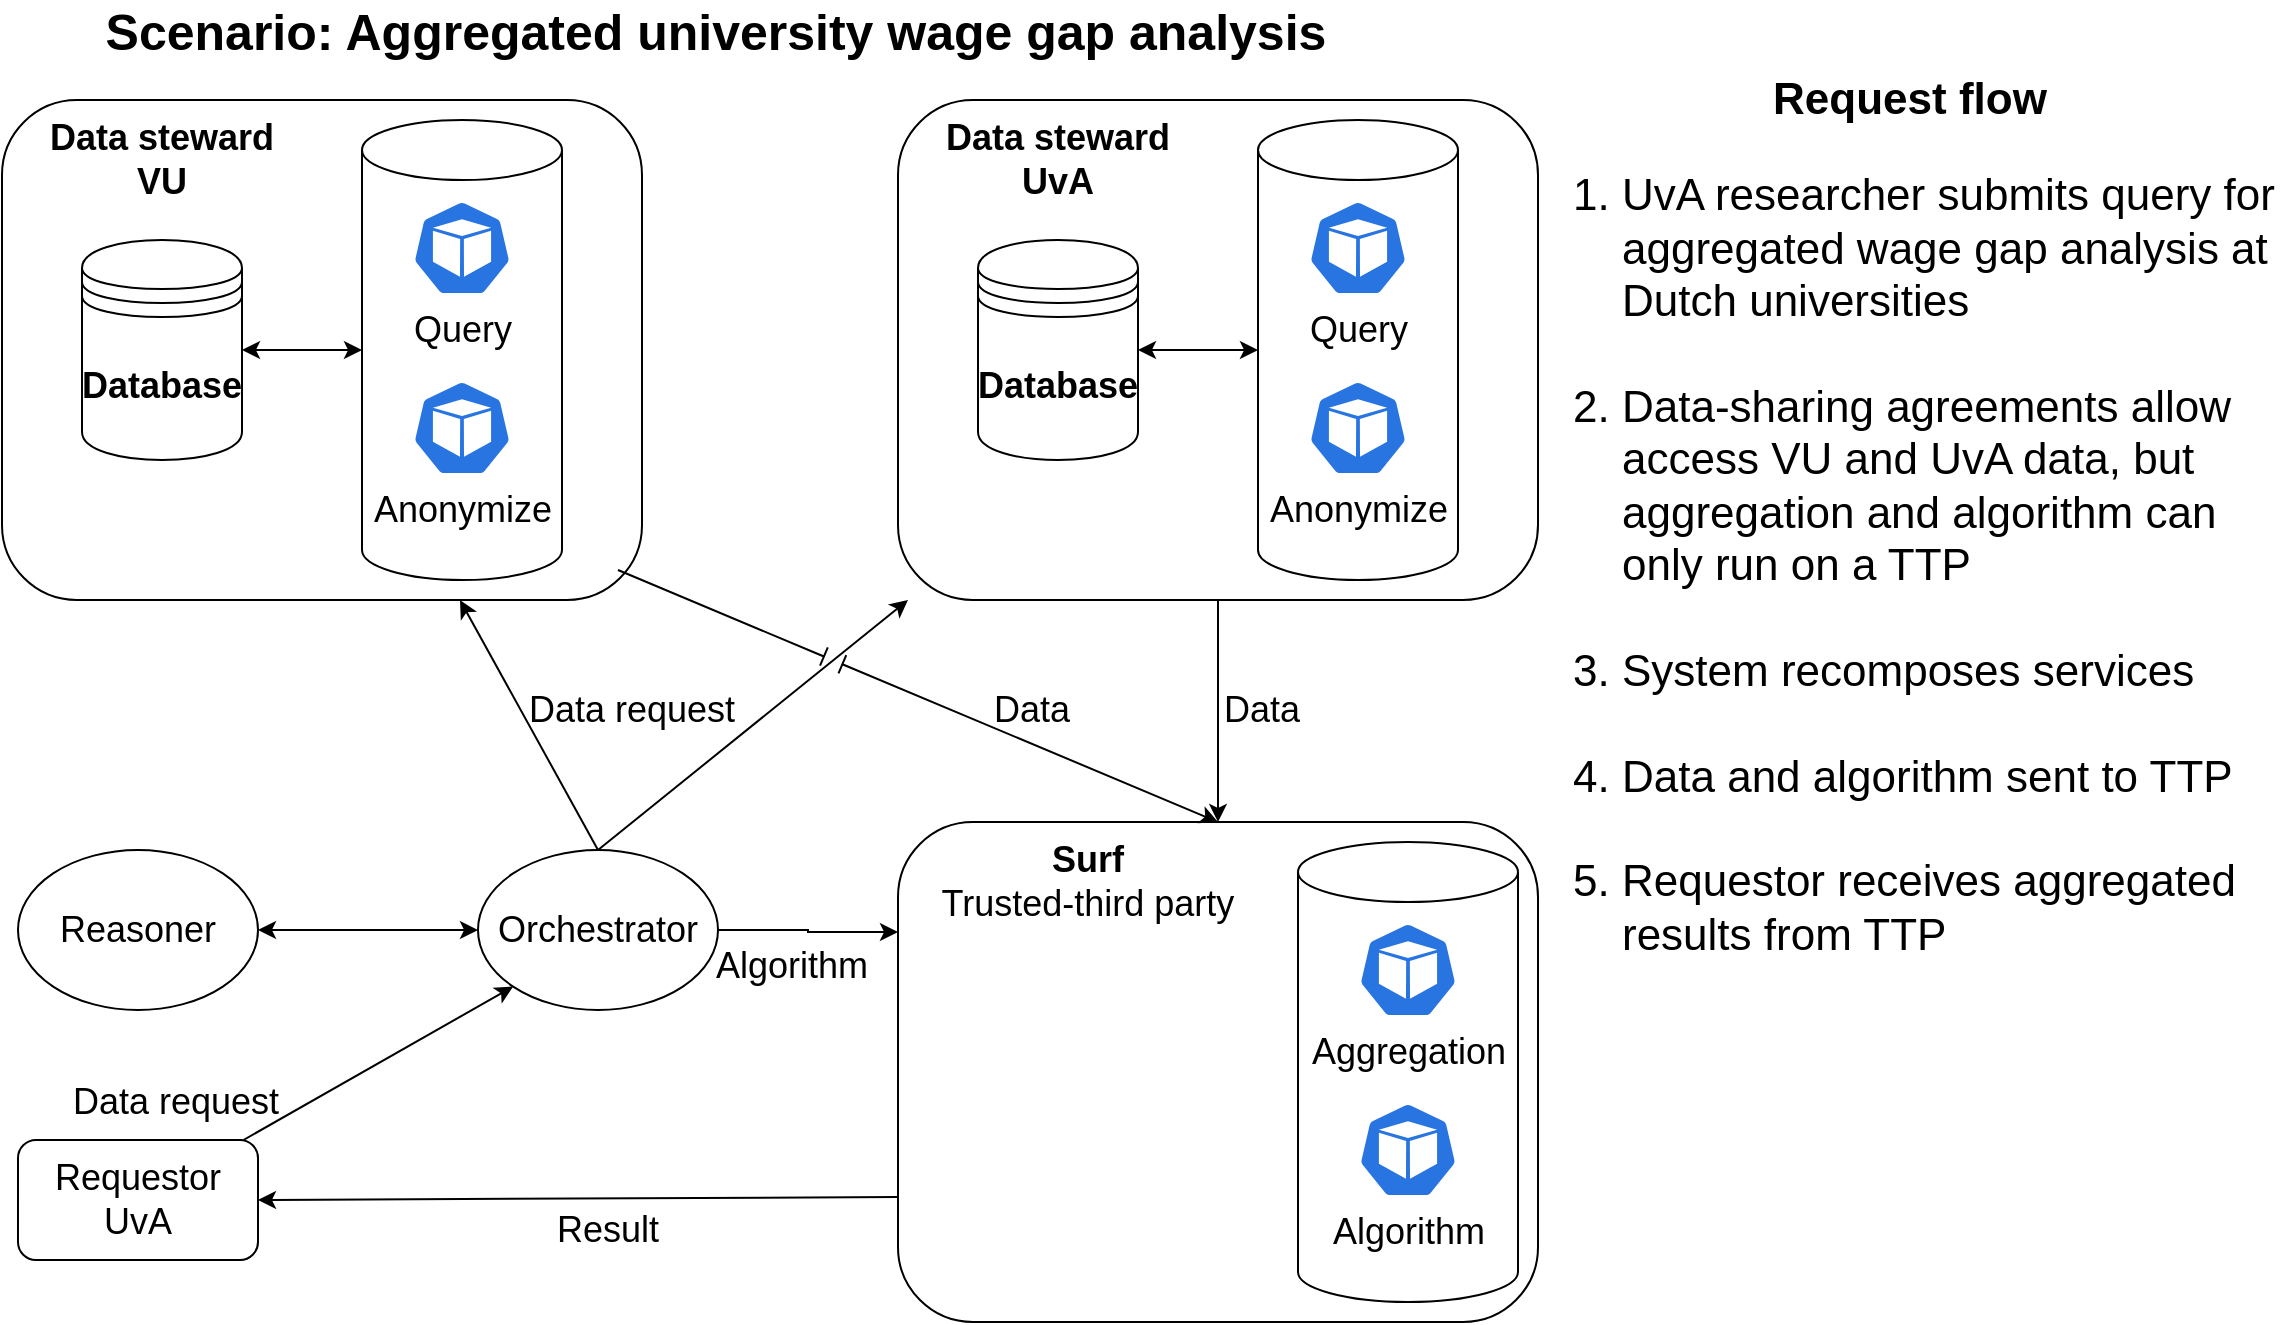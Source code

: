 <mxfile version="21.1.2" type="device">
  <diagram name="Page-1" id="IanU65lXr5YfgjGVrclR">
    <mxGraphModel dx="1818" dy="854" grid="1" gridSize="10" guides="1" tooltips="1" connect="1" arrows="1" fold="1" page="1" pageScale="1" pageWidth="1169" pageHeight="827" math="0" shadow="0">
      <root>
        <mxCell id="0" />
        <mxCell id="1" parent="0" />
        <mxCell id="l7ehpIWS_LAEImh4VPKt-16" value="Requestor&lt;br&gt;UvA" style="rounded=1;whiteSpace=wrap;html=1;fontSize=18;" parent="1" vertex="1">
          <mxGeometry x="8" y="580" width="120" height="60" as="geometry" />
        </mxCell>
        <mxCell id="ejBQTjxxGpx7nVnpFVH0-28" style="edgeStyle=orthogonalEdgeStyle;rounded=0;orthogonalLoop=1;jettySize=auto;html=1;startArrow=classic;startFill=1;fontSize=18;" parent="1" source="ejBQTjxxGpx7nVnpFVH0-9" target="ejBQTjxxGpx7nVnpFVH0-27" edge="1">
          <mxGeometry relative="1" as="geometry" />
        </mxCell>
        <mxCell id="kxTd0jfiOQtDYkr3tTjK-37" style="rounded=0;orthogonalLoop=1;jettySize=auto;html=1;exitX=0.5;exitY=0;exitDx=0;exitDy=0;" parent="1" source="ejBQTjxxGpx7nVnpFVH0-9" target="ejBQTjxxGpx7nVnpFVH0-2" edge="1">
          <mxGeometry relative="1" as="geometry">
            <mxPoint x="320" y="430" as="sourcePoint" />
          </mxGeometry>
        </mxCell>
        <mxCell id="kxTd0jfiOQtDYkr3tTjK-38" style="rounded=0;orthogonalLoop=1;jettySize=auto;html=1;exitX=0.5;exitY=0;exitDx=0;exitDy=0;jumpStyle=line;jumpSize=10;" parent="1" source="ejBQTjxxGpx7nVnpFVH0-9" target="kxTd0jfiOQtDYkr3tTjK-15" edge="1">
          <mxGeometry relative="1" as="geometry" />
        </mxCell>
        <mxCell id="kxTd0jfiOQtDYkr3tTjK-45" style="edgeStyle=orthogonalEdgeStyle;rounded=0;orthogonalLoop=1;jettySize=auto;html=1;entryX=0;entryY=0.22;entryDx=0;entryDy=0;entryPerimeter=0;" parent="1" source="ejBQTjxxGpx7nVnpFVH0-9" target="kxTd0jfiOQtDYkr3tTjK-25" edge="1">
          <mxGeometry relative="1" as="geometry" />
        </mxCell>
        <mxCell id="ejBQTjxxGpx7nVnpFVH0-9" value="&lt;font style=&quot;font-size: 18px;&quot;&gt;Orchestrator&lt;/font&gt;" style="ellipse;whiteSpace=wrap;html=1;fontSize=18;" parent="1" vertex="1">
          <mxGeometry x="238" y="435" width="120" height="80" as="geometry" />
        </mxCell>
        <mxCell id="ejBQTjxxGpx7nVnpFVH0-12" value="&lt;font style=&quot;font-size: 18px;&quot;&gt;Data request&lt;/font&gt;" style="text;html=1;strokeColor=none;fillColor=none;align=center;verticalAlign=middle;whiteSpace=wrap;rounded=0;fontSize=18;" parent="1" vertex="1">
          <mxGeometry x="32" y="546" width="110" height="30" as="geometry" />
        </mxCell>
        <mxCell id="ejBQTjxxGpx7nVnpFVH0-23" value="&lt;font style=&quot;font-size: 18px;&quot;&gt;Algorithm&lt;/font&gt;" style="text;html=1;strokeColor=none;fillColor=none;align=center;verticalAlign=middle;whiteSpace=wrap;rounded=0;fontSize=18;" parent="1" vertex="1">
          <mxGeometry x="340" y="476" width="110" height="34" as="geometry" />
        </mxCell>
        <mxCell id="ejBQTjxxGpx7nVnpFVH0-27" value="&lt;font style=&quot;font-size: 18px;&quot;&gt;Reasoner&lt;/font&gt;" style="ellipse;whiteSpace=wrap;html=1;fontSize=18;" parent="1" vertex="1">
          <mxGeometry x="8" y="435" width="120" height="80" as="geometry" />
        </mxCell>
        <mxCell id="ejBQTjxxGpx7nVnpFVH0-32" value="&lt;font style=&quot;font-size: 18px;&quot;&gt;Result&lt;/font&gt;" style="text;html=1;strokeColor=none;fillColor=none;align=center;verticalAlign=middle;whiteSpace=wrap;rounded=0;fontSize=18;" parent="1" vertex="1">
          <mxGeometry x="248" y="610" width="110" height="30" as="geometry" />
        </mxCell>
        <mxCell id="3js2tnR5aT1tSj7kAq-i-17" value="&lt;div style=&quot;text-align: center; font-size: 22px;&quot;&gt;&lt;b style=&quot;&quot;&gt;&lt;font style=&quot;font-size: 22px;&quot;&gt;Request flow&lt;/font&gt;&lt;/b&gt;&lt;/div&gt;&lt;ol style=&quot;font-size: 22px;&quot;&gt;&lt;li style=&quot;&quot;&gt;&lt;font style=&quot;font-size: 22px;&quot;&gt;UvA researcher submits query for aggregated wage gap analysis at Dutch universities&lt;br&gt;&lt;br&gt;&lt;/font&gt;&lt;/li&gt;&lt;li style=&quot;&quot;&gt;&lt;font style=&quot;font-size: 22px;&quot;&gt;Data-sharing agreements allow access VU and UvA data, but aggregation and algorithm can only run on a TTP&lt;br&gt;&lt;br&gt;&lt;/font&gt;&lt;/li&gt;&lt;li style=&quot;&quot;&gt;&lt;font style=&quot;font-size: 22px;&quot;&gt;System recomposes services&lt;br&gt;&lt;br&gt;&lt;/font&gt;&lt;/li&gt;&lt;li style=&quot;&quot;&gt;&lt;font style=&quot;font-size: 22px;&quot;&gt;Data and algorithm sent to TTP&lt;br&gt;&lt;br&gt;&lt;/font&gt;&lt;/li&gt;&lt;li style=&quot;&quot;&gt;&lt;font style=&quot;font-size: 22px;&quot;&gt;Requestor receives aggregated results from TTP&lt;/font&gt;&lt;/li&gt;&lt;/ol&gt;" style="text;whiteSpace=wrap;html=1;align=left;" parent="1" vertex="1">
          <mxGeometry x="768" y="40" width="370" height="240" as="geometry" />
        </mxCell>
        <mxCell id="3js2tnR5aT1tSj7kAq-i-20" value="&lt;b&gt;&lt;font style=&quot;font-size: 25px;&quot;&gt;Scenario: Aggregated university wage gap analysis&lt;/font&gt;&lt;/b&gt;" style="text;html=1;strokeColor=none;fillColor=none;align=center;verticalAlign=middle;whiteSpace=wrap;rounded=0;" parent="1" vertex="1">
          <mxGeometry x="38" y="10" width="638" height="30" as="geometry" />
        </mxCell>
        <mxCell id="kxTd0jfiOQtDYkr3tTjK-13" value="" style="group" parent="1" vertex="1" connectable="0">
          <mxGeometry y="60" width="320" height="250" as="geometry" />
        </mxCell>
        <mxCell id="ejBQTjxxGpx7nVnpFVH0-2" value="" style="rounded=1;whiteSpace=wrap;html=1;fontSize=18;" parent="kxTd0jfiOQtDYkr3tTjK-13" vertex="1">
          <mxGeometry width="320" height="250" as="geometry" />
        </mxCell>
        <mxCell id="ejBQTjxxGpx7nVnpFVH0-3" value="&lt;b style=&quot;font-size: 18px;&quot;&gt;Data steward&lt;br&gt;VU&lt;br&gt;&lt;/b&gt;" style="text;html=1;strokeColor=none;fillColor=none;align=center;verticalAlign=middle;whiteSpace=wrap;rounded=0;fontSize=18;" parent="kxTd0jfiOQtDYkr3tTjK-13" vertex="1">
          <mxGeometry x="20" y="10" width="120" height="40" as="geometry" />
        </mxCell>
        <mxCell id="ejBQTjxxGpx7nVnpFVH0-7" value="&lt;font style=&quot;font-size: 18px;&quot;&gt;&lt;b style=&quot;font-size: 18px;&quot;&gt;Database&lt;/b&gt;&lt;/font&gt;" style="shape=datastore;whiteSpace=wrap;html=1;fontSize=18;" parent="kxTd0jfiOQtDYkr3tTjK-13" vertex="1">
          <mxGeometry x="40" y="70" width="80" height="110" as="geometry" />
        </mxCell>
        <mxCell id="ejBQTjxxGpx7nVnpFVH0-8" style="edgeStyle=orthogonalEdgeStyle;rounded=0;orthogonalLoop=1;jettySize=auto;html=1;startArrow=classic;startFill=1;fontSize=18;" parent="kxTd0jfiOQtDYkr3tTjK-13" source="ejBQTjxxGpx7nVnpFVH0-7" target="ejBQTjxxGpx7nVnpFVH0-6" edge="1">
          <mxGeometry relative="1" as="geometry" />
        </mxCell>
        <mxCell id="kxTd0jfiOQtDYkr3tTjK-2" value="" style="group" parent="kxTd0jfiOQtDYkr3tTjK-13" vertex="1" connectable="0">
          <mxGeometry x="180" y="10" width="100" height="230" as="geometry" />
        </mxCell>
        <mxCell id="ejBQTjxxGpx7nVnpFVH0-6" value="" style="shape=cylinder3;whiteSpace=wrap;html=1;boundedLbl=1;backgroundOutline=1;size=15;fontSize=18;" parent="kxTd0jfiOQtDYkr3tTjK-2" vertex="1">
          <mxGeometry width="100" height="230" as="geometry" />
        </mxCell>
        <mxCell id="ejBQTjxxGpx7nVnpFVH0-4" value="Query" style="sketch=0;html=1;dashed=0;whitespace=wrap;fillColor=#2875E2;strokeColor=#ffffff;points=[[0.005,0.63,0],[0.1,0.2,0],[0.9,0.2,0],[0.5,0,0],[0.995,0.63,0],[0.72,0.99,0],[0.5,1,0],[0.28,0.99,0]];verticalLabelPosition=bottom;align=center;verticalAlign=top;shape=mxgraph.kubernetes.icon;prIcon=pod;fontSize=18;" parent="kxTd0jfiOQtDYkr3tTjK-2" vertex="1">
          <mxGeometry x="25" y="40" width="50" height="48" as="geometry" />
        </mxCell>
        <mxCell id="ejBQTjxxGpx7nVnpFVH0-5" value="Anonymize" style="sketch=0;html=1;dashed=0;whitespace=wrap;fillColor=#2875E2;strokeColor=#ffffff;points=[[0.005,0.63,0],[0.1,0.2,0],[0.9,0.2,0],[0.5,0,0],[0.995,0.63,0],[0.72,0.99,0],[0.5,1,0],[0.28,0.99,0]];verticalLabelPosition=bottom;align=center;verticalAlign=top;shape=mxgraph.kubernetes.icon;prIcon=pod;fontSize=18;" parent="kxTd0jfiOQtDYkr3tTjK-2" vertex="1">
          <mxGeometry x="25" y="130" width="50" height="48" as="geometry" />
        </mxCell>
        <mxCell id="kxTd0jfiOQtDYkr3tTjK-1" style="edgeStyle=orthogonalEdgeStyle;rounded=0;orthogonalLoop=1;jettySize=auto;html=1;exitX=0.5;exitY=1;exitDx=0;exitDy=0;exitPerimeter=0;" parent="kxTd0jfiOQtDYkr3tTjK-2" source="ejBQTjxxGpx7nVnpFVH0-6" target="ejBQTjxxGpx7nVnpFVH0-6" edge="1">
          <mxGeometry relative="1" as="geometry" />
        </mxCell>
        <mxCell id="kxTd0jfiOQtDYkr3tTjK-14" value="" style="group" parent="1" vertex="1" connectable="0">
          <mxGeometry x="448" y="60" width="320" height="250" as="geometry" />
        </mxCell>
        <mxCell id="kxTd0jfiOQtDYkr3tTjK-15" value="" style="rounded=1;whiteSpace=wrap;html=1;fontSize=18;" parent="kxTd0jfiOQtDYkr3tTjK-14" vertex="1">
          <mxGeometry width="320" height="250" as="geometry" />
        </mxCell>
        <mxCell id="kxTd0jfiOQtDYkr3tTjK-16" value="&lt;b style=&quot;font-size: 18px;&quot;&gt;Data steward&lt;br&gt;UvA&lt;br&gt;&lt;/b&gt;" style="text;html=1;strokeColor=none;fillColor=none;align=center;verticalAlign=middle;whiteSpace=wrap;rounded=0;fontSize=18;" parent="kxTd0jfiOQtDYkr3tTjK-14" vertex="1">
          <mxGeometry x="20" y="10" width="120" height="40" as="geometry" />
        </mxCell>
        <mxCell id="kxTd0jfiOQtDYkr3tTjK-17" value="&lt;font style=&quot;font-size: 18px;&quot;&gt;&lt;b style=&quot;font-size: 18px;&quot;&gt;Database&lt;/b&gt;&lt;/font&gt;" style="shape=datastore;whiteSpace=wrap;html=1;fontSize=18;" parent="kxTd0jfiOQtDYkr3tTjK-14" vertex="1">
          <mxGeometry x="40" y="70" width="80" height="110" as="geometry" />
        </mxCell>
        <mxCell id="kxTd0jfiOQtDYkr3tTjK-18" style="edgeStyle=orthogonalEdgeStyle;rounded=0;orthogonalLoop=1;jettySize=auto;html=1;startArrow=classic;startFill=1;fontSize=18;" parent="kxTd0jfiOQtDYkr3tTjK-14" source="kxTd0jfiOQtDYkr3tTjK-17" target="kxTd0jfiOQtDYkr3tTjK-20" edge="1">
          <mxGeometry relative="1" as="geometry" />
        </mxCell>
        <mxCell id="kxTd0jfiOQtDYkr3tTjK-19" value="" style="group" parent="kxTd0jfiOQtDYkr3tTjK-14" vertex="1" connectable="0">
          <mxGeometry x="180" y="10" width="100" height="230" as="geometry" />
        </mxCell>
        <mxCell id="kxTd0jfiOQtDYkr3tTjK-20" value="" style="shape=cylinder3;whiteSpace=wrap;html=1;boundedLbl=1;backgroundOutline=1;size=15;fontSize=18;" parent="kxTd0jfiOQtDYkr3tTjK-19" vertex="1">
          <mxGeometry width="100" height="230" as="geometry" />
        </mxCell>
        <mxCell id="kxTd0jfiOQtDYkr3tTjK-21" value="Query" style="sketch=0;html=1;dashed=0;whitespace=wrap;fillColor=#2875E2;strokeColor=#ffffff;points=[[0.005,0.63,0],[0.1,0.2,0],[0.9,0.2,0],[0.5,0,0],[0.995,0.63,0],[0.72,0.99,0],[0.5,1,0],[0.28,0.99,0]];verticalLabelPosition=bottom;align=center;verticalAlign=top;shape=mxgraph.kubernetes.icon;prIcon=pod;fontSize=18;" parent="kxTd0jfiOQtDYkr3tTjK-19" vertex="1">
          <mxGeometry x="25" y="40" width="50" height="48" as="geometry" />
        </mxCell>
        <mxCell id="kxTd0jfiOQtDYkr3tTjK-22" value="Anonymize" style="sketch=0;html=1;dashed=0;whitespace=wrap;fillColor=#2875E2;strokeColor=#ffffff;points=[[0.005,0.63,0],[0.1,0.2,0],[0.9,0.2,0],[0.5,0,0],[0.995,0.63,0],[0.72,0.99,0],[0.5,1,0],[0.28,0.99,0]];verticalLabelPosition=bottom;align=center;verticalAlign=top;shape=mxgraph.kubernetes.icon;prIcon=pod;fontSize=18;" parent="kxTd0jfiOQtDYkr3tTjK-19" vertex="1">
          <mxGeometry x="25" y="130" width="50" height="48" as="geometry" />
        </mxCell>
        <mxCell id="kxTd0jfiOQtDYkr3tTjK-23" style="edgeStyle=orthogonalEdgeStyle;rounded=0;orthogonalLoop=1;jettySize=auto;html=1;exitX=0.5;exitY=1;exitDx=0;exitDy=0;exitPerimeter=0;" parent="kxTd0jfiOQtDYkr3tTjK-19" source="kxTd0jfiOQtDYkr3tTjK-20" target="kxTd0jfiOQtDYkr3tTjK-20" edge="1">
          <mxGeometry relative="1" as="geometry" />
        </mxCell>
        <mxCell id="kxTd0jfiOQtDYkr3tTjK-24" value="" style="group" parent="1" vertex="1" connectable="0">
          <mxGeometry x="448" y="421" width="320" height="250" as="geometry" />
        </mxCell>
        <mxCell id="kxTd0jfiOQtDYkr3tTjK-25" value="" style="rounded=1;whiteSpace=wrap;html=1;fontSize=18;" parent="kxTd0jfiOQtDYkr3tTjK-24" vertex="1">
          <mxGeometry width="320" height="250" as="geometry" />
        </mxCell>
        <mxCell id="kxTd0jfiOQtDYkr3tTjK-26" value="&lt;span style=&quot;font-size: 18px;&quot;&gt;&lt;b&gt;Surf&lt;/b&gt;&lt;br&gt;Trusted-third party&lt;br&gt;&lt;/span&gt;" style="text;html=1;strokeColor=none;fillColor=none;align=center;verticalAlign=middle;whiteSpace=wrap;rounded=0;fontSize=18;" parent="kxTd0jfiOQtDYkr3tTjK-24" vertex="1">
          <mxGeometry x="20" y="10" width="150" height="40" as="geometry" />
        </mxCell>
        <mxCell id="kxTd0jfiOQtDYkr3tTjK-29" value="" style="group" parent="kxTd0jfiOQtDYkr3tTjK-24" vertex="1" connectable="0">
          <mxGeometry x="200" y="10" width="110" height="230" as="geometry" />
        </mxCell>
        <mxCell id="kxTd0jfiOQtDYkr3tTjK-30" value="" style="shape=cylinder3;whiteSpace=wrap;html=1;boundedLbl=1;backgroundOutline=1;size=15;fontSize=18;" parent="kxTd0jfiOQtDYkr3tTjK-29" vertex="1">
          <mxGeometry width="110.0" height="230" as="geometry" />
        </mxCell>
        <mxCell id="kxTd0jfiOQtDYkr3tTjK-31" value="Aggregation" style="sketch=0;html=1;dashed=0;whitespace=wrap;fillColor=#2875E2;strokeColor=#ffffff;points=[[0.005,0.63,0],[0.1,0.2,0],[0.9,0.2,0],[0.5,0,0],[0.995,0.63,0],[0.72,0.99,0],[0.5,1,0],[0.28,0.99,0]];verticalLabelPosition=bottom;align=center;verticalAlign=top;shape=mxgraph.kubernetes.icon;prIcon=pod;fontSize=18;" parent="kxTd0jfiOQtDYkr3tTjK-29" vertex="1">
          <mxGeometry x="27.5" y="40" width="55.0" height="48" as="geometry" />
        </mxCell>
        <mxCell id="kxTd0jfiOQtDYkr3tTjK-32" value="Algorithm" style="sketch=0;html=1;dashed=0;whitespace=wrap;fillColor=#2875E2;strokeColor=#ffffff;points=[[0.005,0.63,0],[0.1,0.2,0],[0.9,0.2,0],[0.5,0,0],[0.995,0.63,0],[0.72,0.99,0],[0.5,1,0],[0.28,0.99,0]];verticalLabelPosition=bottom;align=center;verticalAlign=top;shape=mxgraph.kubernetes.icon;prIcon=pod;fontSize=18;" parent="kxTd0jfiOQtDYkr3tTjK-29" vertex="1">
          <mxGeometry x="27.5" y="130" width="55.0" height="48" as="geometry" />
        </mxCell>
        <mxCell id="kxTd0jfiOQtDYkr3tTjK-33" style="edgeStyle=orthogonalEdgeStyle;rounded=0;orthogonalLoop=1;jettySize=auto;html=1;exitX=0.5;exitY=1;exitDx=0;exitDy=0;exitPerimeter=0;" parent="kxTd0jfiOQtDYkr3tTjK-29" source="kxTd0jfiOQtDYkr3tTjK-30" target="kxTd0jfiOQtDYkr3tTjK-30" edge="1">
          <mxGeometry relative="1" as="geometry" />
        </mxCell>
        <mxCell id="kxTd0jfiOQtDYkr3tTjK-35" style="rounded=0;orthogonalLoop=1;jettySize=auto;html=1;entryX=1;entryY=0.5;entryDx=0;entryDy=0;exitX=0;exitY=0.75;exitDx=0;exitDy=0;" parent="1" source="kxTd0jfiOQtDYkr3tTjK-25" target="l7ehpIWS_LAEImh4VPKt-16" edge="1">
          <mxGeometry relative="1" as="geometry" />
        </mxCell>
        <mxCell id="kxTd0jfiOQtDYkr3tTjK-39" style="rounded=0;orthogonalLoop=1;jettySize=auto;html=1;entryX=0.5;entryY=0;entryDx=0;entryDy=0;jumpStyle=line;jumpSize=10;exitX=0;exitY=0.5;exitDx=0;exitDy=0;" parent="1" target="kxTd0jfiOQtDYkr3tTjK-25" edge="1">
          <mxGeometry relative="1" as="geometry">
            <mxPoint x="308" y="295" as="sourcePoint" />
          </mxGeometry>
        </mxCell>
        <mxCell id="kxTd0jfiOQtDYkr3tTjK-41" value="&lt;font style=&quot;font-size: 18px;&quot;&gt;Data request&lt;/font&gt;" style="text;html=1;strokeColor=none;fillColor=none;align=center;verticalAlign=middle;whiteSpace=wrap;rounded=0;fontSize=18;" parent="1" vertex="1">
          <mxGeometry x="260" y="350" width="110" height="30" as="geometry" />
        </mxCell>
        <mxCell id="kxTd0jfiOQtDYkr3tTjK-43" style="edgeStyle=orthogonalEdgeStyle;rounded=0;orthogonalLoop=1;jettySize=auto;html=1;entryX=0.5;entryY=0;entryDx=0;entryDy=0;" parent="1" source="kxTd0jfiOQtDYkr3tTjK-15" target="kxTd0jfiOQtDYkr3tTjK-25" edge="1">
          <mxGeometry relative="1" as="geometry" />
        </mxCell>
        <mxCell id="kxTd0jfiOQtDYkr3tTjK-44" value="&lt;font style=&quot;font-size: 18px;&quot;&gt;Data&lt;/font&gt;" style="text;html=1;strokeColor=none;fillColor=none;align=center;verticalAlign=middle;whiteSpace=wrap;rounded=0;fontSize=18;" parent="1" vertex="1">
          <mxGeometry x="575" y="350" width="110" height="30" as="geometry" />
        </mxCell>
        <mxCell id="kxTd0jfiOQtDYkr3tTjK-46" value="" style="rounded=0;orthogonalLoop=1;jettySize=auto;html=1;entryX=0;entryY=1;entryDx=0;entryDy=0;fontSize=18;" parent="1" source="l7ehpIWS_LAEImh4VPKt-16" target="ejBQTjxxGpx7nVnpFVH0-9" edge="1">
          <mxGeometry relative="1" as="geometry">
            <mxPoint x="111" y="580" as="sourcePoint" />
            <mxPoint x="128" y="500" as="targetPoint" />
          </mxGeometry>
        </mxCell>
        <mxCell id="kxTd0jfiOQtDYkr3tTjK-47" value="&lt;font style=&quot;font-size: 18px;&quot;&gt;Data&lt;/font&gt;" style="text;html=1;strokeColor=none;fillColor=none;align=center;verticalAlign=middle;whiteSpace=wrap;rounded=0;fontSize=18;" parent="1" vertex="1">
          <mxGeometry x="460" y="350" width="110" height="30" as="geometry" />
        </mxCell>
      </root>
    </mxGraphModel>
  </diagram>
</mxfile>
